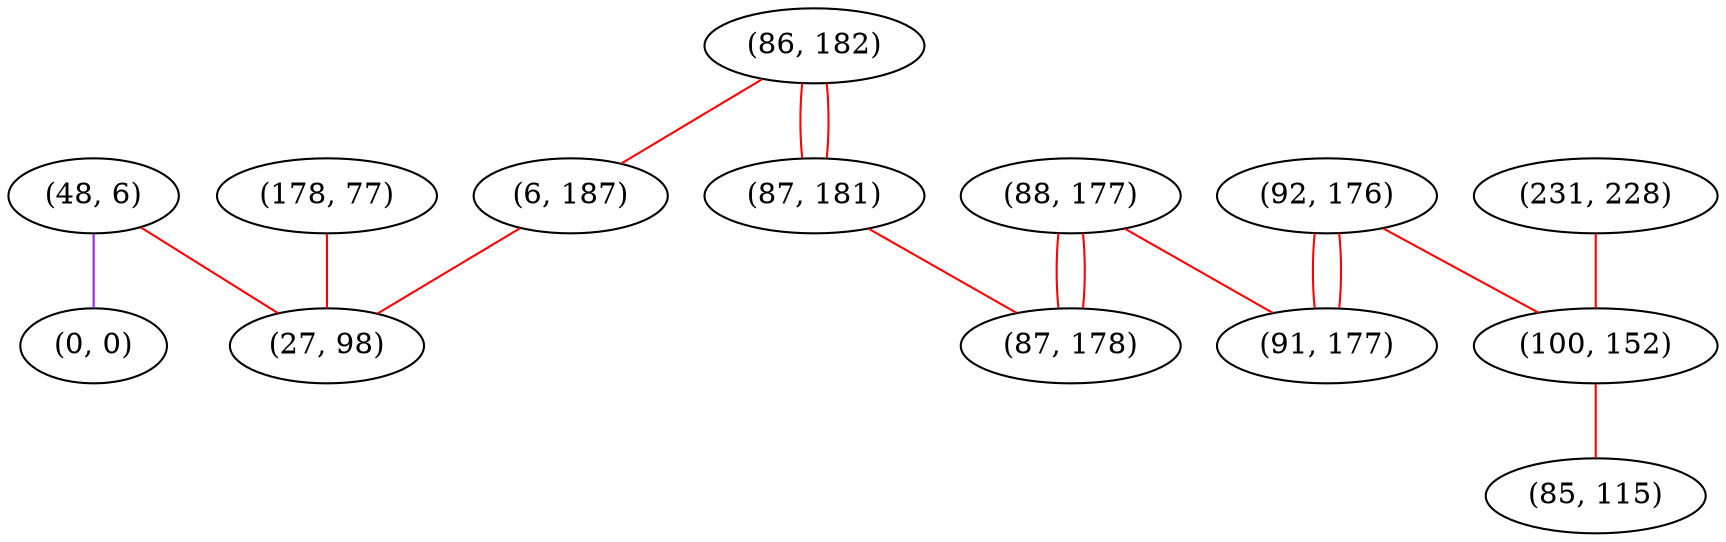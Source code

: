 graph "" {
"(48, 6)";
"(178, 77)";
"(0, 0)";
"(86, 182)";
"(88, 177)";
"(92, 176)";
"(231, 228)";
"(87, 181)";
"(100, 152)";
"(6, 187)";
"(91, 177)";
"(27, 98)";
"(87, 178)";
"(85, 115)";
"(48, 6)" -- "(27, 98)"  [color=red, key=0, weight=1];
"(48, 6)" -- "(0, 0)"  [color=purple, key=0, weight=4];
"(178, 77)" -- "(27, 98)"  [color=red, key=0, weight=1];
"(86, 182)" -- "(6, 187)"  [color=red, key=0, weight=1];
"(86, 182)" -- "(87, 181)"  [color=red, key=0, weight=1];
"(86, 182)" -- "(87, 181)"  [color=red, key=1, weight=1];
"(88, 177)" -- "(91, 177)"  [color=red, key=0, weight=1];
"(88, 177)" -- "(87, 178)"  [color=red, key=0, weight=1];
"(88, 177)" -- "(87, 178)"  [color=red, key=1, weight=1];
"(92, 176)" -- "(91, 177)"  [color=red, key=0, weight=1];
"(92, 176)" -- "(91, 177)"  [color=red, key=1, weight=1];
"(92, 176)" -- "(100, 152)"  [color=red, key=0, weight=1];
"(231, 228)" -- "(100, 152)"  [color=red, key=0, weight=1];
"(87, 181)" -- "(87, 178)"  [color=red, key=0, weight=1];
"(100, 152)" -- "(85, 115)"  [color=red, key=0, weight=1];
"(6, 187)" -- "(27, 98)"  [color=red, key=0, weight=1];
}
